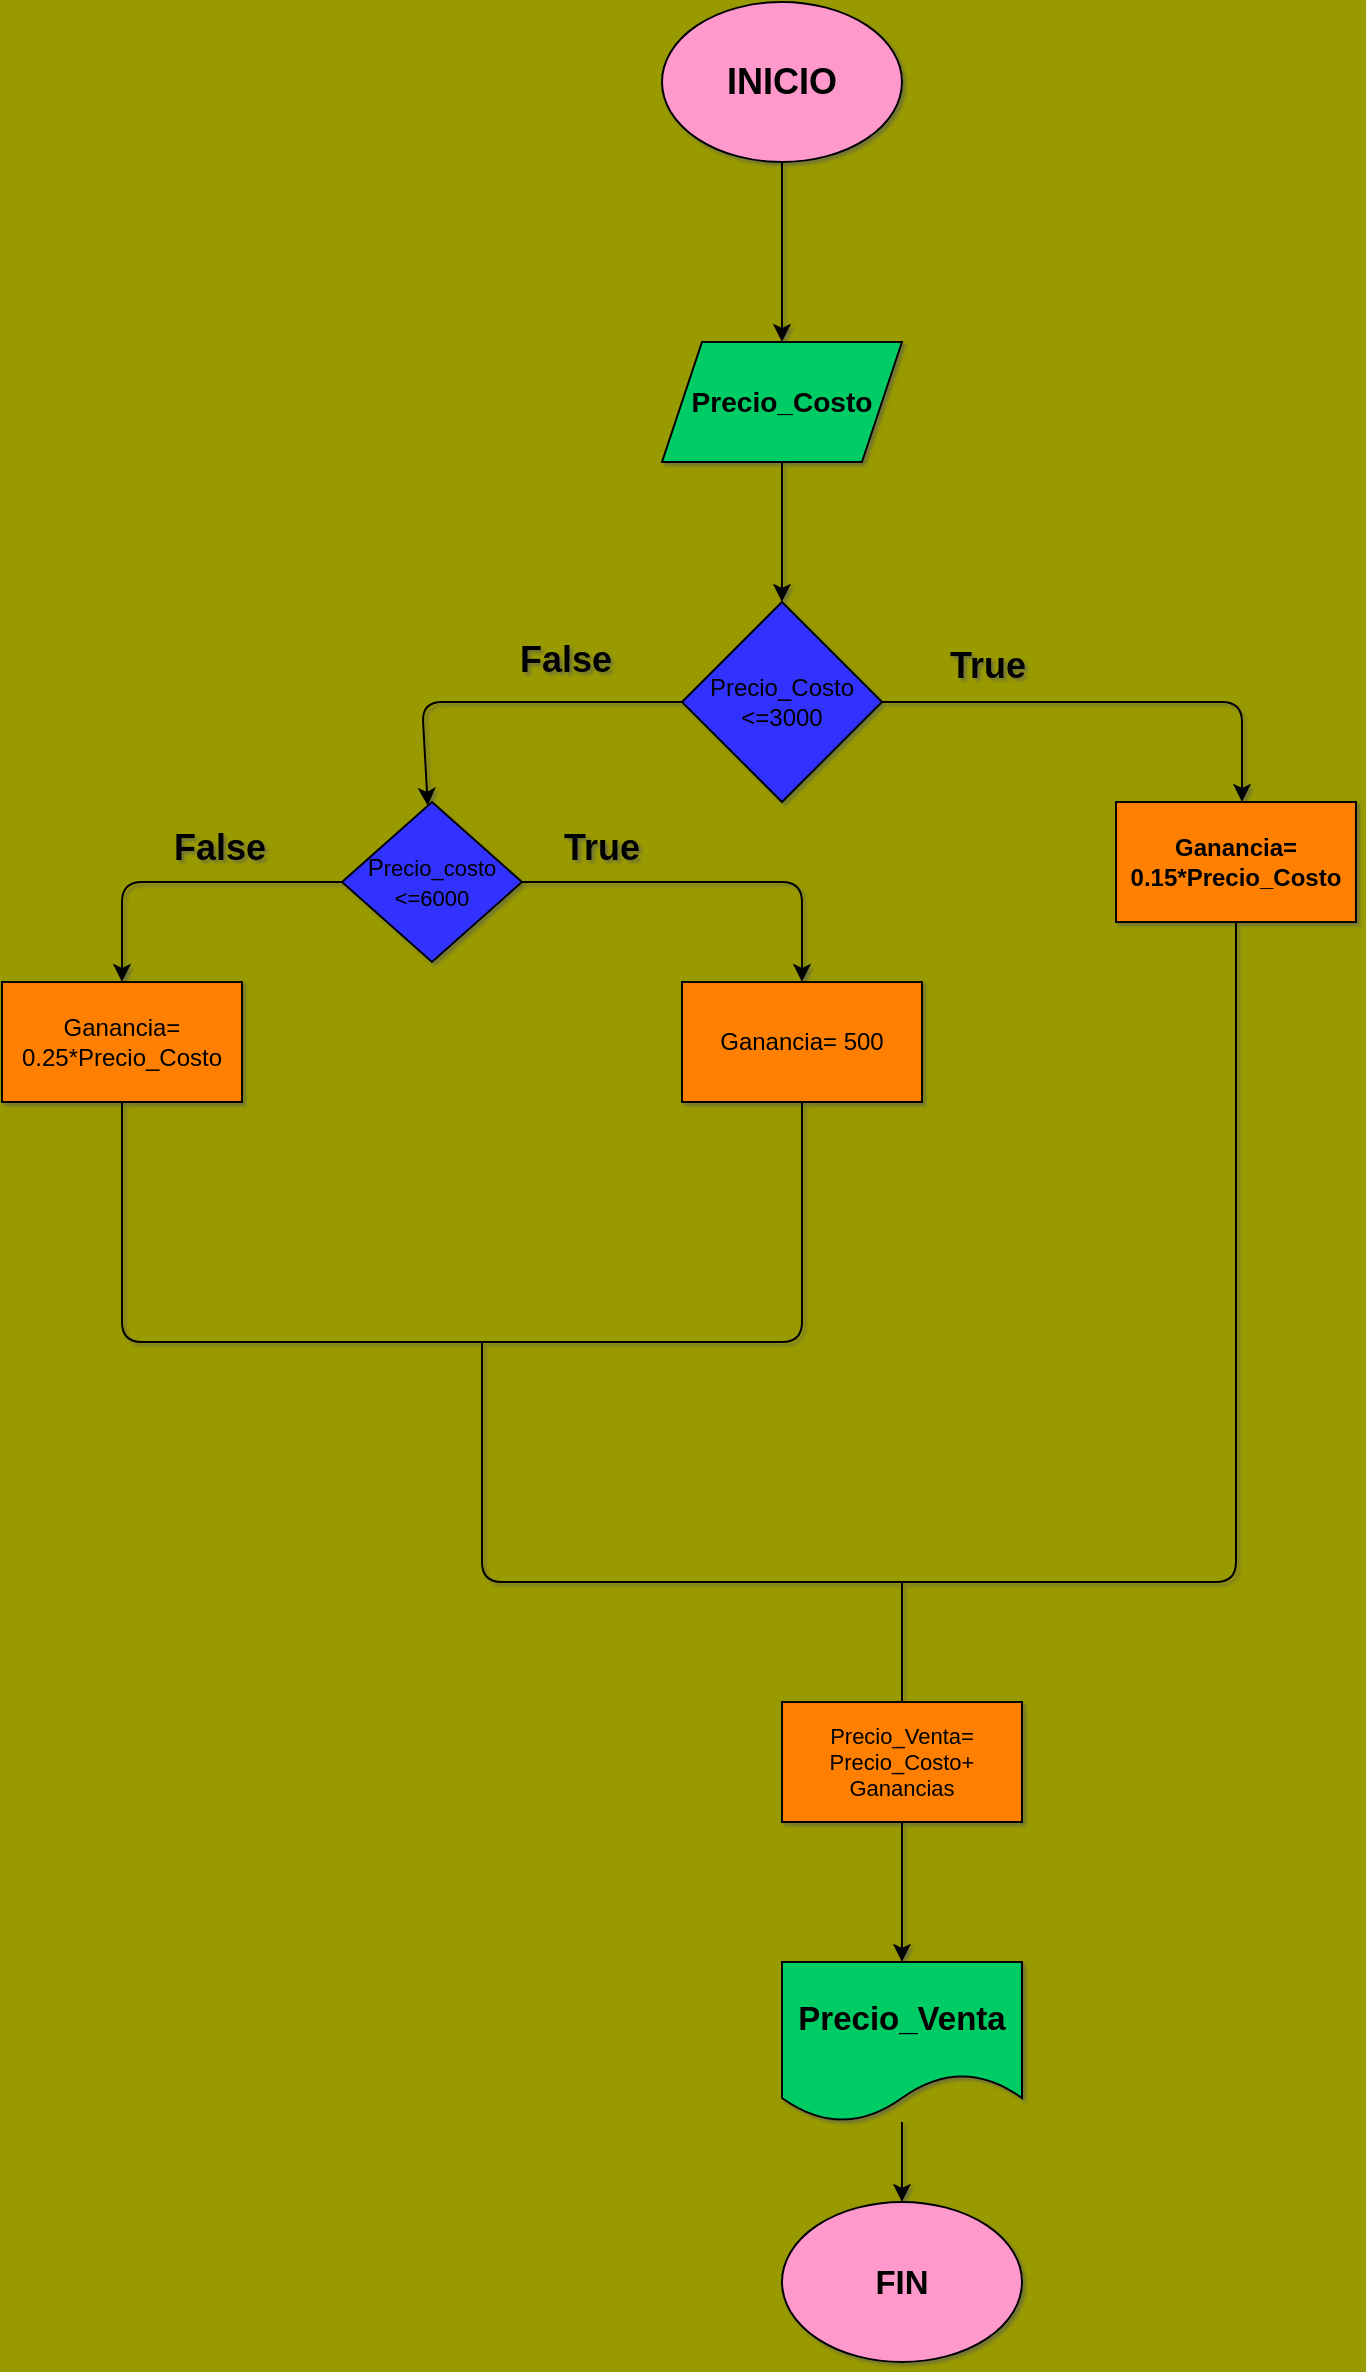 <mxfile>
    <diagram id="dKxTWivG87-eGiOYDlZ_" name="Página-1">
        <mxGraphModel dx="560" dy="401" grid="0" gridSize="10" guides="1" tooltips="1" connect="1" arrows="1" fold="1" page="1" pageScale="1" pageWidth="827" pageHeight="1169" background="#999900" math="0" shadow="1">
            <root>
                <mxCell id="0"/>
                <mxCell id="1" parent="0"/>
                <mxCell id="5" value="" style="edgeStyle=none;html=1;" edge="1" parent="1" source="3" target="4">
                    <mxGeometry relative="1" as="geometry"/>
                </mxCell>
                <mxCell id="3" value="&lt;h2&gt;INICIO&lt;/h2&gt;" style="ellipse;whiteSpace=wrap;html=1;fillColor=#FF99CC;" vertex="1" parent="1">
                    <mxGeometry x="480" y="10" width="120" height="80" as="geometry"/>
                </mxCell>
                <mxCell id="7" value="" style="edgeStyle=none;html=1;" edge="1" parent="1" source="4" target="6">
                    <mxGeometry relative="1" as="geometry"/>
                </mxCell>
                <mxCell id="4" value="&lt;h3&gt;Precio_Costo&lt;/h3&gt;" style="shape=parallelogram;perimeter=parallelogramPerimeter;whiteSpace=wrap;html=1;fixedSize=1;fillColor=#00CC66;" vertex="1" parent="1">
                    <mxGeometry x="480" y="180" width="120" height="60" as="geometry"/>
                </mxCell>
                <mxCell id="9" value="" style="edgeStyle=none;html=1;" edge="1" parent="1" source="6">
                    <mxGeometry relative="1" as="geometry">
                        <mxPoint x="770" y="410" as="targetPoint"/>
                        <Array as="points">
                            <mxPoint x="770" y="360"/>
                            <mxPoint x="770" y="390"/>
                        </Array>
                    </mxGeometry>
                </mxCell>
                <mxCell id="11" value="" style="edgeStyle=none;html=1;" edge="1" parent="1" source="6" target="10">
                    <mxGeometry relative="1" as="geometry">
                        <Array as="points">
                            <mxPoint x="360" y="360"/>
                        </Array>
                    </mxGeometry>
                </mxCell>
                <mxCell id="6" value="Precio_Costo&lt;br&gt;&amp;lt;=3000" style="rhombus;whiteSpace=wrap;html=1;fillColor=#3333FF;" vertex="1" parent="1">
                    <mxGeometry x="490" y="310" width="100" height="100" as="geometry"/>
                </mxCell>
                <mxCell id="8" value="&lt;h4&gt;Ganancia= 0.15*Precio_Costo&lt;/h4&gt;" style="whiteSpace=wrap;html=1;fillColor=#FF8000;" vertex="1" parent="1">
                    <mxGeometry x="707" y="410" width="120" height="60" as="geometry"/>
                </mxCell>
                <mxCell id="13" value="" style="edgeStyle=none;html=1;fontSize=11;" edge="1" parent="1" source="10" target="12">
                    <mxGeometry relative="1" as="geometry">
                        <Array as="points">
                            <mxPoint x="550" y="450"/>
                        </Array>
                    </mxGeometry>
                </mxCell>
                <mxCell id="15" value="" style="edgeStyle=none;html=1;fontSize=11;" edge="1" parent="1" source="10" target="14">
                    <mxGeometry relative="1" as="geometry">
                        <Array as="points">
                            <mxPoint x="210" y="450"/>
                        </Array>
                    </mxGeometry>
                </mxCell>
                <mxCell id="10" value="P&lt;font style=&quot;font-size: 11px;&quot;&gt;recio_costo&lt;br&gt;&amp;lt;=6000&lt;/font&gt;" style="rhombus;whiteSpace=wrap;html=1;fillColor=#3333FF;" vertex="1" parent="1">
                    <mxGeometry x="320" y="410" width="90" height="80" as="geometry"/>
                </mxCell>
                <mxCell id="12" value="Ganancia= 500" style="whiteSpace=wrap;html=1;fillColor=#FF8000;" vertex="1" parent="1">
                    <mxGeometry x="490" y="500" width="120" height="60" as="geometry"/>
                </mxCell>
                <mxCell id="14" value="Ganancia= 0.25*Precio_Costo" style="whiteSpace=wrap;html=1;fillColor=#FF8000;" vertex="1" parent="1">
                    <mxGeometry x="150" y="500" width="120" height="60" as="geometry"/>
                </mxCell>
                <mxCell id="17" value="" style="endArrow=none;html=1;fontSize=11;" edge="1" parent="1" source="14">
                    <mxGeometry width="50" height="50" relative="1" as="geometry">
                        <mxPoint x="210" y="610" as="sourcePoint"/>
                        <mxPoint x="400" y="680" as="targetPoint"/>
                        <Array as="points">
                            <mxPoint x="210" y="680"/>
                        </Array>
                    </mxGeometry>
                </mxCell>
                <mxCell id="18" value="" style="endArrow=none;html=1;fontSize=11;" edge="1" parent="1" source="12">
                    <mxGeometry width="50" height="50" relative="1" as="geometry">
                        <mxPoint x="550" y="610" as="sourcePoint"/>
                        <mxPoint x="400" y="680" as="targetPoint"/>
                        <Array as="points">
                            <mxPoint x="550" y="680"/>
                        </Array>
                    </mxGeometry>
                </mxCell>
                <mxCell id="19" value="" style="endArrow=none;html=1;fontSize=11;" edge="1" parent="1" source="8">
                    <mxGeometry width="50" height="50" relative="1" as="geometry">
                        <mxPoint x="767" y="520" as="sourcePoint"/>
                        <mxPoint x="560" y="800" as="targetPoint"/>
                        <Array as="points">
                            <mxPoint x="767" y="800"/>
                        </Array>
                    </mxGeometry>
                </mxCell>
                <mxCell id="20" value="" style="endArrow=none;html=1;fontSize=11;" edge="1" parent="1">
                    <mxGeometry width="50" height="50" relative="1" as="geometry">
                        <mxPoint x="560" y="800" as="sourcePoint"/>
                        <mxPoint x="390" y="680" as="targetPoint"/>
                        <Array as="points">
                            <mxPoint x="390" y="800"/>
                        </Array>
                    </mxGeometry>
                </mxCell>
                <mxCell id="21" value="" style="endArrow=none;html=1;fontSize=11;" edge="1" parent="1">
                    <mxGeometry width="50" height="50" relative="1" as="geometry">
                        <mxPoint x="600" y="860" as="sourcePoint"/>
                        <mxPoint x="600" y="800" as="targetPoint"/>
                    </mxGeometry>
                </mxCell>
                <mxCell id="24" value="" style="edgeStyle=none;html=1;fontSize=11;" edge="1" parent="1" source="22" target="23">
                    <mxGeometry relative="1" as="geometry"/>
                </mxCell>
                <mxCell id="22" value="Precio_Venta=&lt;br&gt;Precio_Costo+ Ganancias" style="rounded=0;whiteSpace=wrap;html=1;fontSize=11;fillColor=#FF8000;" vertex="1" parent="1">
                    <mxGeometry x="540" y="860" width="120" height="60" as="geometry"/>
                </mxCell>
                <mxCell id="26" value="" style="edgeStyle=none;html=1;fontSize=11;" edge="1" parent="1" source="23" target="25">
                    <mxGeometry relative="1" as="geometry"/>
                </mxCell>
                <mxCell id="23" value="&lt;h2&gt;Precio_Venta&lt;/h2&gt;" style="shape=document;whiteSpace=wrap;html=1;boundedLbl=1;fontSize=11;rounded=0;fillColor=#00CC66;" vertex="1" parent="1">
                    <mxGeometry x="540" y="990" width="120" height="80" as="geometry"/>
                </mxCell>
                <mxCell id="25" value="&lt;h2&gt;FIN&lt;/h2&gt;" style="ellipse;whiteSpace=wrap;html=1;fontSize=11;fillColor=#FF99CC;" vertex="1" parent="1">
                    <mxGeometry x="540" y="1110" width="120" height="80" as="geometry"/>
                </mxCell>
                <mxCell id="28" value="&lt;h2&gt;True&lt;/h2&gt;" style="text;html=1;strokeColor=none;fillColor=none;align=center;verticalAlign=middle;whiteSpace=wrap;rounded=0;" vertex="1" parent="1">
                    <mxGeometry x="613" y="327" width="60" height="30" as="geometry"/>
                </mxCell>
                <mxCell id="29" value="&lt;h2&gt;True&lt;/h2&gt;" style="text;html=1;strokeColor=none;fillColor=none;align=center;verticalAlign=middle;whiteSpace=wrap;rounded=0;" vertex="1" parent="1">
                    <mxGeometry x="420" y="418" width="60" height="30" as="geometry"/>
                </mxCell>
                <mxCell id="30" value="&lt;h2&gt;False&lt;/h2&gt;" style="text;html=1;strokeColor=none;fillColor=none;align=center;verticalAlign=middle;whiteSpace=wrap;rounded=0;" vertex="1" parent="1">
                    <mxGeometry x="229" y="418" width="60" height="30" as="geometry"/>
                </mxCell>
                <mxCell id="31" value="&lt;h2&gt;False&lt;/h2&gt;" style="text;html=1;strokeColor=none;fillColor=none;align=center;verticalAlign=middle;whiteSpace=wrap;rounded=0;" vertex="1" parent="1">
                    <mxGeometry x="402" y="324" width="60" height="30" as="geometry"/>
                </mxCell>
            </root>
        </mxGraphModel>
    </diagram>
</mxfile>